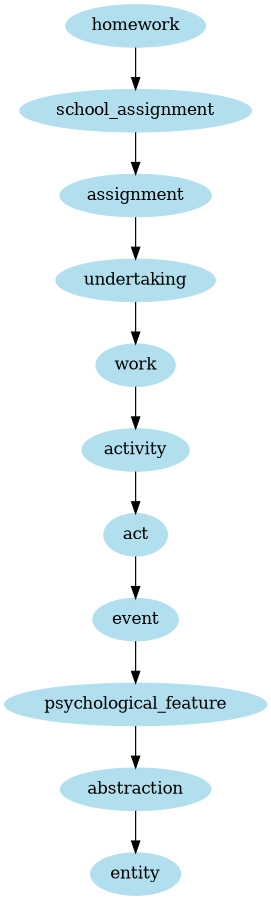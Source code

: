 digraph unix {
	node [color=lightblue2 style=filled]
	size="6,6"
	homework -> school_assignment
	school_assignment -> assignment
	assignment -> undertaking
	undertaking -> work
	work -> activity
	activity -> act
	act -> event
	event -> psychological_feature
	psychological_feature -> abstraction
	abstraction -> entity
}
